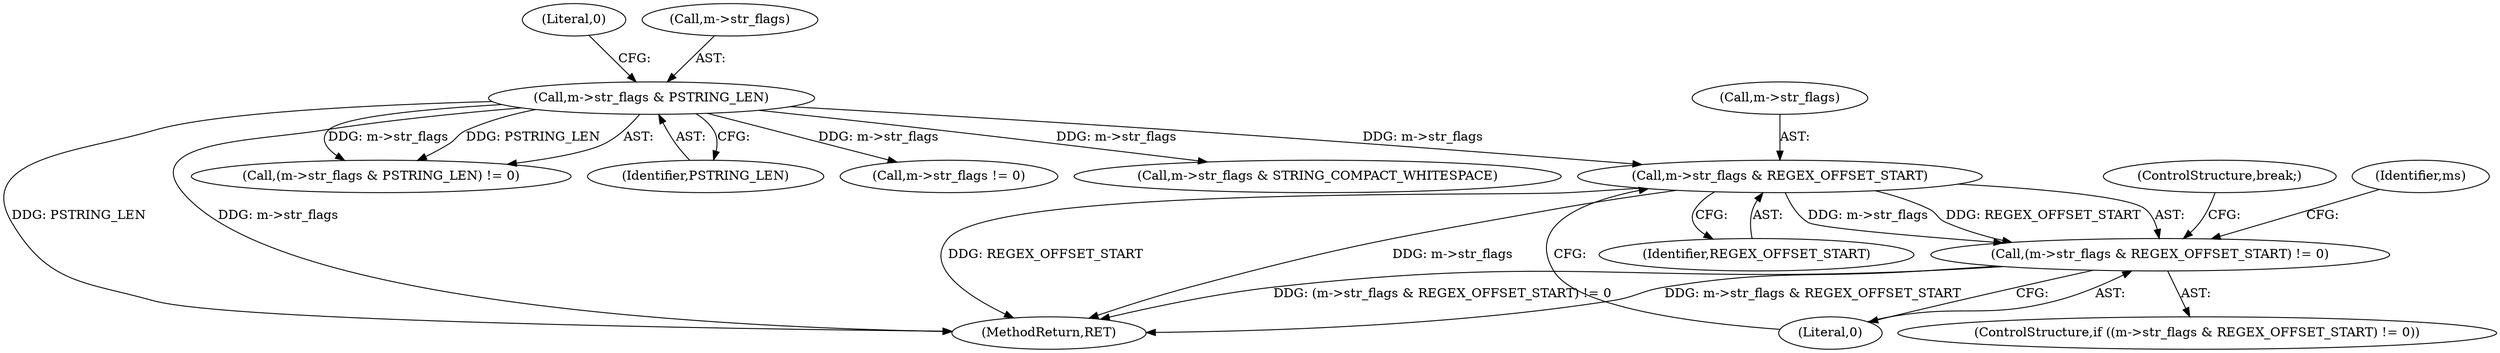 digraph "0_file_4a284c89d6ef11aca34da65da7d673050a5ea320_0@pointer" {
"1000160" [label="(Call,m->str_flags & REGEX_OFFSET_START)"];
"1000122" [label="(Call,m->str_flags & PSTRING_LEN)"];
"1000159" [label="(Call,(m->str_flags & REGEX_OFFSET_START) != 0)"];
"1000199" [label="(Call,m->str_flags & STRING_COMPACT_WHITESPACE)"];
"1000126" [label="(Identifier,PSTRING_LEN)"];
"1000159" [label="(Call,(m->str_flags & REGEX_OFFSET_START) != 0)"];
"1000164" [label="(Identifier,REGEX_OFFSET_START)"];
"1000127" [label="(Literal,0)"];
"1000174" [label="(ControlStructure,break;)"];
"1000242" [label="(MethodReturn,RET)"];
"1000161" [label="(Call,m->str_flags)"];
"1000158" [label="(ControlStructure,if ((m->str_flags & REGEX_OFFSET_START) != 0))"];
"1000168" [label="(Identifier,ms)"];
"1000121" [label="(Call,(m->str_flags & PSTRING_LEN) != 0)"];
"1000123" [label="(Call,m->str_flags)"];
"1000165" [label="(Literal,0)"];
"1000143" [label="(Call,m->str_flags != 0)"];
"1000122" [label="(Call,m->str_flags & PSTRING_LEN)"];
"1000160" [label="(Call,m->str_flags & REGEX_OFFSET_START)"];
"1000160" -> "1000159"  [label="AST: "];
"1000160" -> "1000164"  [label="CFG: "];
"1000161" -> "1000160"  [label="AST: "];
"1000164" -> "1000160"  [label="AST: "];
"1000165" -> "1000160"  [label="CFG: "];
"1000160" -> "1000242"  [label="DDG: REGEX_OFFSET_START"];
"1000160" -> "1000242"  [label="DDG: m->str_flags"];
"1000160" -> "1000159"  [label="DDG: m->str_flags"];
"1000160" -> "1000159"  [label="DDG: REGEX_OFFSET_START"];
"1000122" -> "1000160"  [label="DDG: m->str_flags"];
"1000122" -> "1000121"  [label="AST: "];
"1000122" -> "1000126"  [label="CFG: "];
"1000123" -> "1000122"  [label="AST: "];
"1000126" -> "1000122"  [label="AST: "];
"1000127" -> "1000122"  [label="CFG: "];
"1000122" -> "1000242"  [label="DDG: PSTRING_LEN"];
"1000122" -> "1000242"  [label="DDG: m->str_flags"];
"1000122" -> "1000121"  [label="DDG: m->str_flags"];
"1000122" -> "1000121"  [label="DDG: PSTRING_LEN"];
"1000122" -> "1000143"  [label="DDG: m->str_flags"];
"1000122" -> "1000199"  [label="DDG: m->str_flags"];
"1000159" -> "1000158"  [label="AST: "];
"1000159" -> "1000165"  [label="CFG: "];
"1000165" -> "1000159"  [label="AST: "];
"1000168" -> "1000159"  [label="CFG: "];
"1000174" -> "1000159"  [label="CFG: "];
"1000159" -> "1000242"  [label="DDG: (m->str_flags & REGEX_OFFSET_START) != 0"];
"1000159" -> "1000242"  [label="DDG: m->str_flags & REGEX_OFFSET_START"];
}
